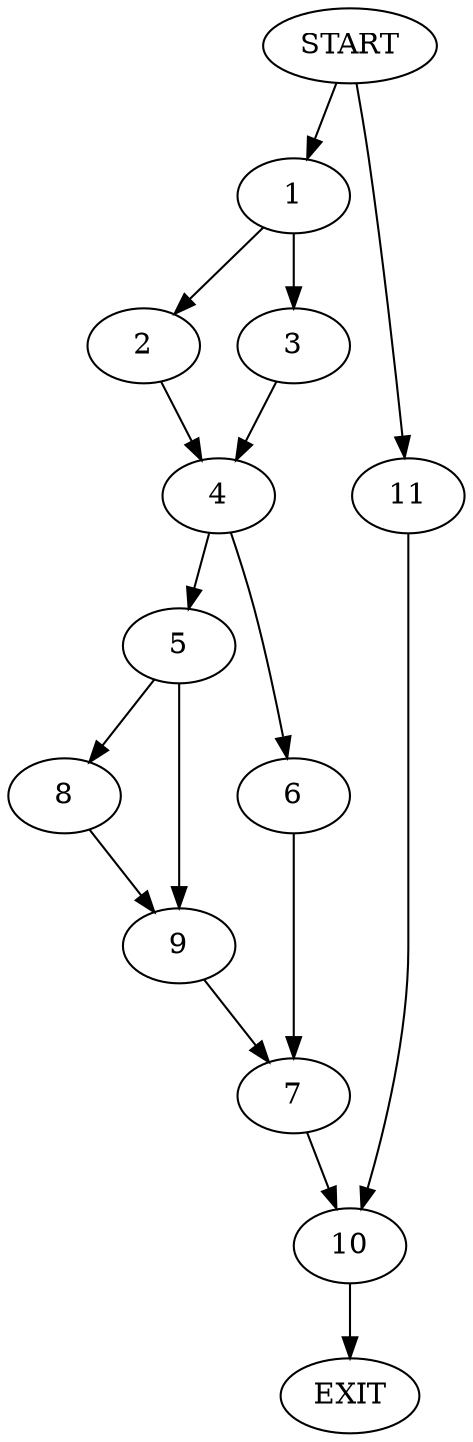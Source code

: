 digraph {
0 [label="START"]
12 [label="EXIT"]
0 -> 1
1 -> 2
1 -> 3
3 -> 4
2 -> 4
4 -> 5
4 -> 6
6 -> 7
5 -> 8
5 -> 9
7 -> 10
9 -> 7
8 -> 9
10 -> 12
0 -> 11
11 -> 10
}
